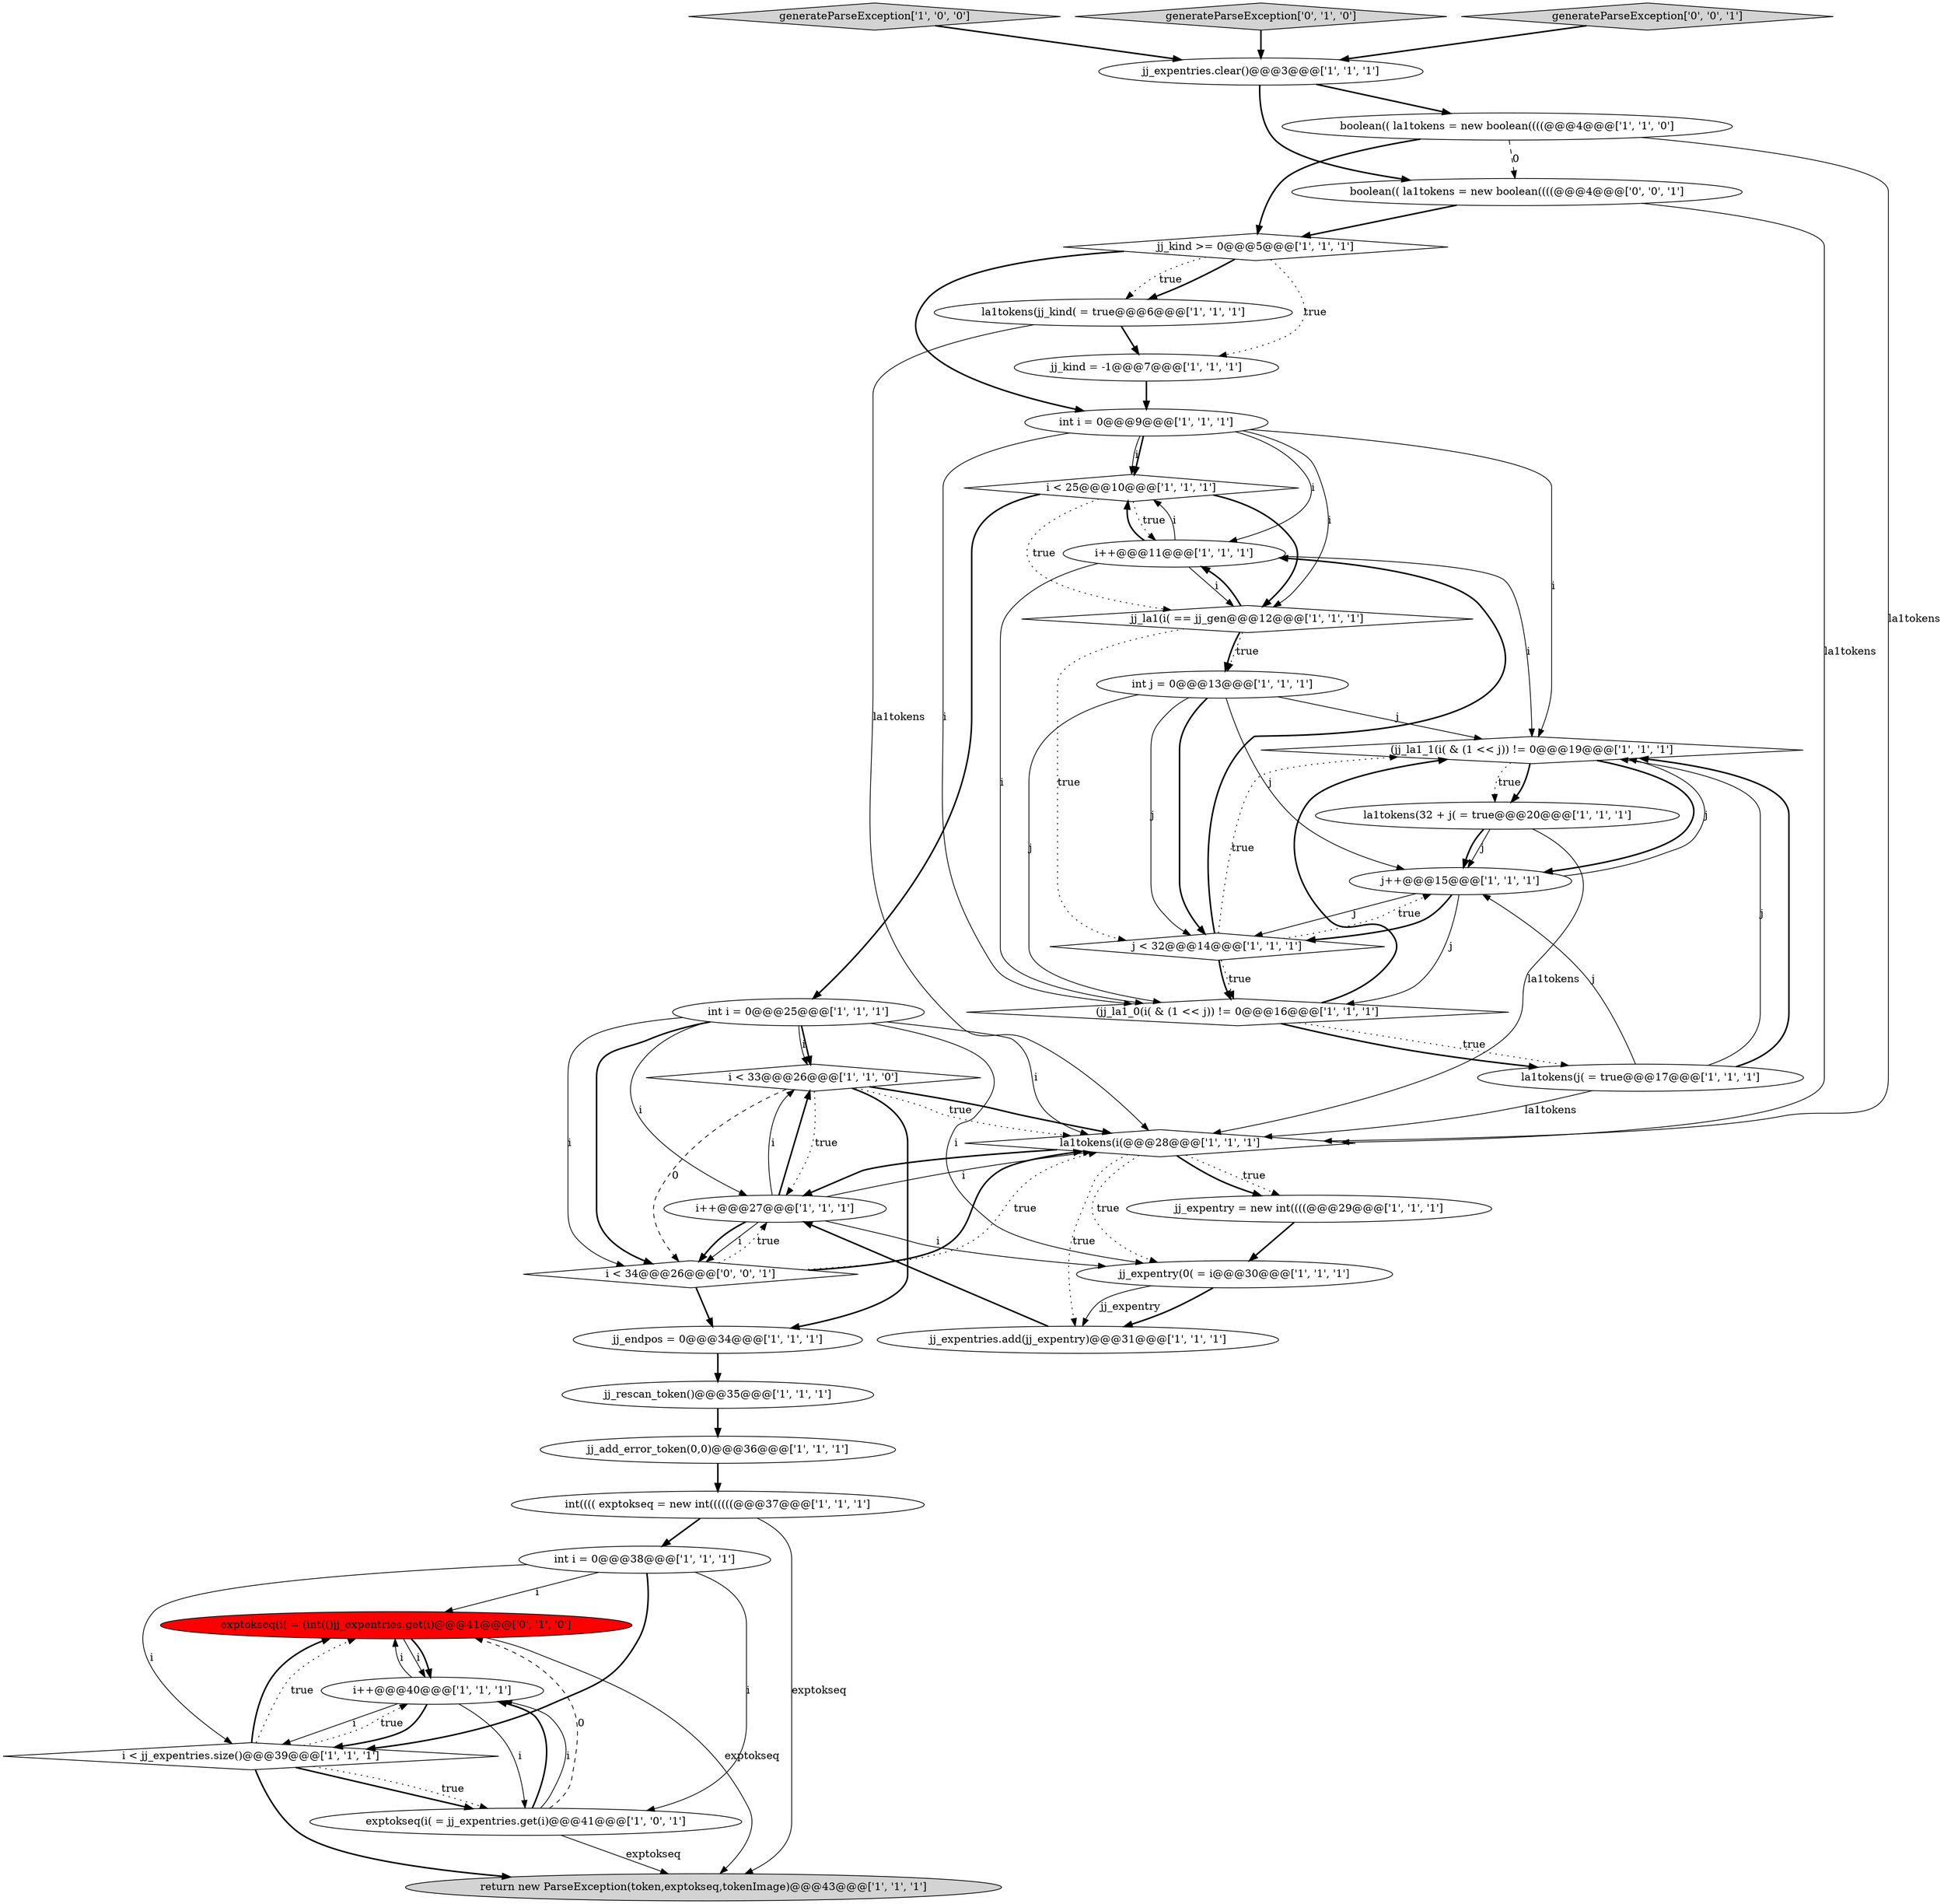 digraph {
6 [style = filled, label = "jj_rescan_token()@@@35@@@['1', '1', '1']", fillcolor = white, shape = ellipse image = "AAA0AAABBB1BBB"];
21 [style = filled, label = "la1tokens(i(@@@28@@@['1', '1', '1']", fillcolor = white, shape = diamond image = "AAA0AAABBB1BBB"];
5 [style = filled, label = "int i = 0@@@38@@@['1', '1', '1']", fillcolor = white, shape = ellipse image = "AAA0AAABBB1BBB"];
25 [style = filled, label = "return new ParseException(token,exptokseq,tokenImage)@@@43@@@['1', '1', '1']", fillcolor = lightgray, shape = ellipse image = "AAA0AAABBB1BBB"];
31 [style = filled, label = "generateParseException['1', '0', '0']", fillcolor = lightgray, shape = diamond image = "AAA0AAABBB1BBB"];
32 [style = filled, label = "i < 33@@@26@@@['1', '1', '0']", fillcolor = white, shape = diamond image = "AAA0AAABBB1BBB"];
34 [style = filled, label = "exptokseq(i( = (int(()jj_expentries.get(i)@@@41@@@['0', '1', '0']", fillcolor = red, shape = ellipse image = "AAA1AAABBB2BBB"];
4 [style = filled, label = "jj_add_error_token(0,0)@@@36@@@['1', '1', '1']", fillcolor = white, shape = ellipse image = "AAA0AAABBB1BBB"];
12 [style = filled, label = "i < 25@@@10@@@['1', '1', '1']", fillcolor = white, shape = diamond image = "AAA0AAABBB1BBB"];
9 [style = filled, label = "la1tokens(jj_kind( = true@@@6@@@['1', '1', '1']", fillcolor = white, shape = ellipse image = "AAA0AAABBB1BBB"];
13 [style = filled, label = "i++@@@11@@@['1', '1', '1']", fillcolor = white, shape = ellipse image = "AAA0AAABBB1BBB"];
28 [style = filled, label = "la1tokens(j( = true@@@17@@@['1', '1', '1']", fillcolor = white, shape = ellipse image = "AAA0AAABBB1BBB"];
22 [style = filled, label = "i < jj_expentries.size()@@@39@@@['1', '1', '1']", fillcolor = white, shape = diamond image = "AAA0AAABBB1BBB"];
1 [style = filled, label = "(jj_la1_1(i( & (1 << j)) != 0@@@19@@@['1', '1', '1']", fillcolor = white, shape = diamond image = "AAA0AAABBB1BBB"];
16 [style = filled, label = "i++@@@27@@@['1', '1', '1']", fillcolor = white, shape = ellipse image = "AAA0AAABBB1BBB"];
29 [style = filled, label = "int i = 0@@@25@@@['1', '1', '1']", fillcolor = white, shape = ellipse image = "AAA0AAABBB1BBB"];
35 [style = filled, label = "boolean(( la1tokens = new boolean((((@@@4@@@['0', '0', '1']", fillcolor = white, shape = ellipse image = "AAA0AAABBB3BBB"];
37 [style = filled, label = "i < 34@@@26@@@['0', '0', '1']", fillcolor = white, shape = diamond image = "AAA0AAABBB3BBB"];
14 [style = filled, label = "j < 32@@@14@@@['1', '1', '1']", fillcolor = white, shape = diamond image = "AAA0AAABBB1BBB"];
19 [style = filled, label = "jj_kind = -1@@@7@@@['1', '1', '1']", fillcolor = white, shape = ellipse image = "AAA0AAABBB1BBB"];
0 [style = filled, label = "jj_kind >= 0@@@5@@@['1', '1', '1']", fillcolor = white, shape = diamond image = "AAA0AAABBB1BBB"];
11 [style = filled, label = "jj_expentry = new int((((@@@29@@@['1', '1', '1']", fillcolor = white, shape = ellipse image = "AAA0AAABBB1BBB"];
15 [style = filled, label = "la1tokens(32 + j( = true@@@20@@@['1', '1', '1']", fillcolor = white, shape = ellipse image = "AAA0AAABBB1BBB"];
33 [style = filled, label = "generateParseException['0', '1', '0']", fillcolor = lightgray, shape = diamond image = "AAA0AAABBB2BBB"];
36 [style = filled, label = "generateParseException['0', '0', '1']", fillcolor = lightgray, shape = diamond image = "AAA0AAABBB3BBB"];
23 [style = filled, label = "int i = 0@@@9@@@['1', '1', '1']", fillcolor = white, shape = ellipse image = "AAA0AAABBB1BBB"];
8 [style = filled, label = "jj_expentries.clear()@@@3@@@['1', '1', '1']", fillcolor = white, shape = ellipse image = "AAA0AAABBB1BBB"];
24 [style = filled, label = "int j = 0@@@13@@@['1', '1', '1']", fillcolor = white, shape = ellipse image = "AAA0AAABBB1BBB"];
2 [style = filled, label = "j++@@@15@@@['1', '1', '1']", fillcolor = white, shape = ellipse image = "AAA0AAABBB1BBB"];
3 [style = filled, label = "jj_endpos = 0@@@34@@@['1', '1', '1']", fillcolor = white, shape = ellipse image = "AAA0AAABBB1BBB"];
26 [style = filled, label = "jj_expentry(0( = i@@@30@@@['1', '1', '1']", fillcolor = white, shape = ellipse image = "AAA0AAABBB1BBB"];
20 [style = filled, label = "boolean(( la1tokens = new boolean((((@@@4@@@['1', '1', '0']", fillcolor = white, shape = ellipse image = "AAA0AAABBB1BBB"];
7 [style = filled, label = "int(((( exptokseq = new int((((((@@@37@@@['1', '1', '1']", fillcolor = white, shape = ellipse image = "AAA0AAABBB1BBB"];
30 [style = filled, label = "i++@@@40@@@['1', '1', '1']", fillcolor = white, shape = ellipse image = "AAA0AAABBB1BBB"];
27 [style = filled, label = "jj_expentries.add(jj_expentry)@@@31@@@['1', '1', '1']", fillcolor = white, shape = ellipse image = "AAA0AAABBB1BBB"];
18 [style = filled, label = "exptokseq(i( = jj_expentries.get(i)@@@41@@@['1', '0', '1']", fillcolor = white, shape = ellipse image = "AAA0AAABBB1BBB"];
17 [style = filled, label = "(jj_la1_0(i( & (1 << j)) != 0@@@16@@@['1', '1', '1']", fillcolor = white, shape = diamond image = "AAA0AAABBB1BBB"];
10 [style = filled, label = "jj_la1(i( == jj_gen@@@12@@@['1', '1', '1']", fillcolor = white, shape = diamond image = "AAA0AAABBB1BBB"];
16->37 [style = bold, label=""];
24->14 [style = solid, label="j"];
21->11 [style = dotted, label="true"];
23->1 [style = solid, label="i"];
0->19 [style = dotted, label="true"];
10->24 [style = bold, label=""];
20->0 [style = bold, label=""];
16->32 [style = solid, label="i"];
30->34 [style = solid, label="i"];
23->17 [style = solid, label="i"];
18->30 [style = bold, label=""];
28->1 [style = solid, label="j"];
21->27 [style = dotted, label="true"];
14->17 [style = bold, label=""];
37->3 [style = bold, label=""];
23->12 [style = solid, label="i"];
28->2 [style = solid, label="j"];
30->18 [style = solid, label="i"];
20->35 [style = dashed, label="0"];
12->10 [style = bold, label=""];
8->20 [style = bold, label=""];
24->1 [style = solid, label="j"];
21->26 [style = dotted, label="true"];
24->2 [style = solid, label="j"];
2->17 [style = solid, label="j"];
2->14 [style = bold, label=""];
21->16 [style = bold, label=""];
20->21 [style = solid, label="la1tokens"];
23->12 [style = bold, label=""];
32->3 [style = bold, label=""];
23->13 [style = solid, label="i"];
14->2 [style = dotted, label="true"];
22->25 [style = bold, label=""];
29->16 [style = solid, label="i"];
16->21 [style = solid, label="i"];
37->21 [style = bold, label=""];
16->32 [style = bold, label=""];
27->16 [style = bold, label=""];
16->37 [style = solid, label="i"];
13->12 [style = solid, label="i"];
16->26 [style = solid, label="i"];
15->2 [style = solid, label="j"];
6->4 [style = bold, label=""];
26->27 [style = bold, label=""];
35->0 [style = bold, label=""];
7->5 [style = bold, label=""];
22->18 [style = bold, label=""];
12->29 [style = bold, label=""];
13->12 [style = bold, label=""];
0->23 [style = bold, label=""];
29->37 [style = solid, label="i"];
12->10 [style = dotted, label="true"];
21->11 [style = bold, label=""];
10->24 [style = dotted, label="true"];
29->32 [style = bold, label=""];
1->15 [style = dotted, label="true"];
26->27 [style = solid, label="jj_expentry"];
14->1 [style = dotted, label="true"];
29->21 [style = solid, label="i"];
5->22 [style = bold, label=""];
33->8 [style = bold, label=""];
2->14 [style = solid, label="j"];
11->26 [style = bold, label=""];
34->30 [style = solid, label="i"];
22->18 [style = dotted, label="true"];
17->1 [style = bold, label=""];
32->37 [style = dashed, label="0"];
13->1 [style = solid, label="i"];
3->6 [style = bold, label=""];
29->37 [style = bold, label=""];
30->22 [style = solid, label="i"];
8->35 [style = bold, label=""];
4->7 [style = bold, label=""];
14->17 [style = dotted, label="true"];
18->34 [style = dashed, label="0"];
13->10 [style = solid, label="i"];
24->17 [style = solid, label="j"];
12->13 [style = dotted, label="true"];
10->13 [style = bold, label=""];
5->18 [style = solid, label="i"];
17->28 [style = dotted, label="true"];
36->8 [style = bold, label=""];
9->19 [style = bold, label=""];
18->30 [style = solid, label="i"];
1->2 [style = bold, label=""];
14->13 [style = bold, label=""];
2->1 [style = solid, label="j"];
0->9 [style = dotted, label="true"];
31->8 [style = bold, label=""];
37->16 [style = dotted, label="true"];
23->10 [style = solid, label="i"];
22->34 [style = dotted, label="true"];
28->21 [style = solid, label="la1tokens"];
0->9 [style = bold, label=""];
15->2 [style = bold, label=""];
32->21 [style = bold, label=""];
30->22 [style = bold, label=""];
13->17 [style = solid, label="i"];
32->21 [style = dotted, label="true"];
29->32 [style = solid, label="i"];
18->25 [style = solid, label="exptokseq"];
1->15 [style = bold, label=""];
15->21 [style = solid, label="la1tokens"];
37->21 [style = dotted, label="true"];
28->1 [style = bold, label=""];
29->26 [style = solid, label="i"];
5->34 [style = solid, label="i"];
34->30 [style = bold, label=""];
24->14 [style = bold, label=""];
35->21 [style = solid, label="la1tokens"];
10->14 [style = dotted, label="true"];
17->28 [style = bold, label=""];
5->22 [style = solid, label="i"];
9->21 [style = solid, label="la1tokens"];
34->25 [style = solid, label="exptokseq"];
19->23 [style = bold, label=""];
22->34 [style = bold, label=""];
22->30 [style = dotted, label="true"];
32->16 [style = dotted, label="true"];
7->25 [style = solid, label="exptokseq"];
}

